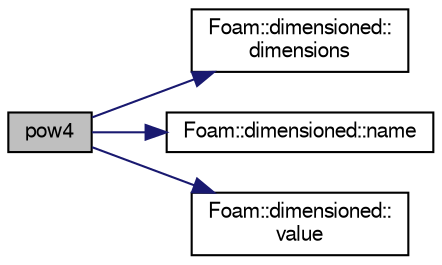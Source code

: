 digraph "pow4"
{
  bgcolor="transparent";
  edge [fontname="FreeSans",fontsize="10",labelfontname="FreeSans",labelfontsize="10"];
  node [fontname="FreeSans",fontsize="10",shape=record];
  rankdir="LR";
  Node34800 [label="pow4",height=0.2,width=0.4,color="black", fillcolor="grey75", style="filled", fontcolor="black"];
  Node34800 -> Node34801 [color="midnightblue",fontsize="10",style="solid",fontname="FreeSans"];
  Node34801 [label="Foam::dimensioned::\ldimensions",height=0.2,width=0.4,color="black",URL="$a26366.html#a512673c2674ca2d38885f1bb5f6994fb",tooltip="Return const reference to dimensions. "];
  Node34800 -> Node34802 [color="midnightblue",fontsize="10",style="solid",fontname="FreeSans"];
  Node34802 [label="Foam::dimensioned::name",height=0.2,width=0.4,color="black",URL="$a26366.html#ade4113569ef0db70665fded275a5e38e",tooltip="Return const reference to name. "];
  Node34800 -> Node34803 [color="midnightblue",fontsize="10",style="solid",fontname="FreeSans"];
  Node34803 [label="Foam::dimensioned::\lvalue",height=0.2,width=0.4,color="black",URL="$a26366.html#a7948200a26c85fc3a83ffa510a91d668",tooltip="Return const reference to value. "];
}
